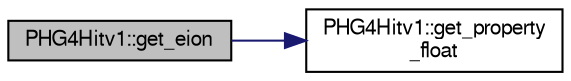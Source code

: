 digraph "PHG4Hitv1::get_eion"
{
  bgcolor="transparent";
  edge [fontname="FreeSans",fontsize="10",labelfontname="FreeSans",labelfontsize="10"];
  node [fontname="FreeSans",fontsize="10",shape=record];
  rankdir="LR";
  Node1 [label="PHG4Hitv1::get_eion",height=0.2,width=0.4,color="black", fillcolor="grey75", style="filled" fontcolor="black"];
  Node1 -> Node2 [color="midnightblue",fontsize="10",style="solid",fontname="FreeSans"];
  Node2 [label="PHG4Hitv1::get_property\l_float",height=0.2,width=0.4,color="black",URL="$d9/d35/classPHG4Hitv1.html#a079234752f2ff7e428aa755a0903c9df"];
}

